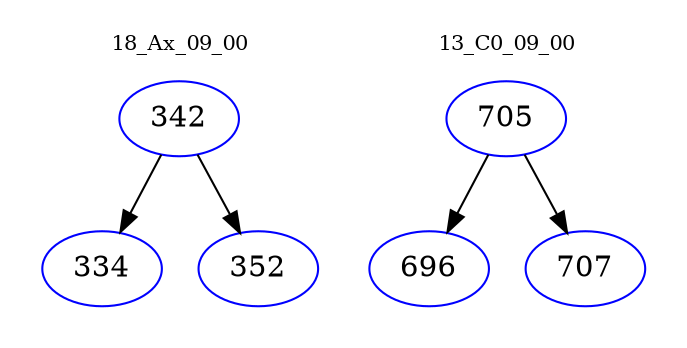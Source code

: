 digraph{
subgraph cluster_0 {
color = white
label = "18_Ax_09_00";
fontsize=10;
T0_342 [label="342", color="blue"]
T0_342 -> T0_334 [color="black"]
T0_334 [label="334", color="blue"]
T0_342 -> T0_352 [color="black"]
T0_352 [label="352", color="blue"]
}
subgraph cluster_1 {
color = white
label = "13_C0_09_00";
fontsize=10;
T1_705 [label="705", color="blue"]
T1_705 -> T1_696 [color="black"]
T1_696 [label="696", color="blue"]
T1_705 -> T1_707 [color="black"]
T1_707 [label="707", color="blue"]
}
}
